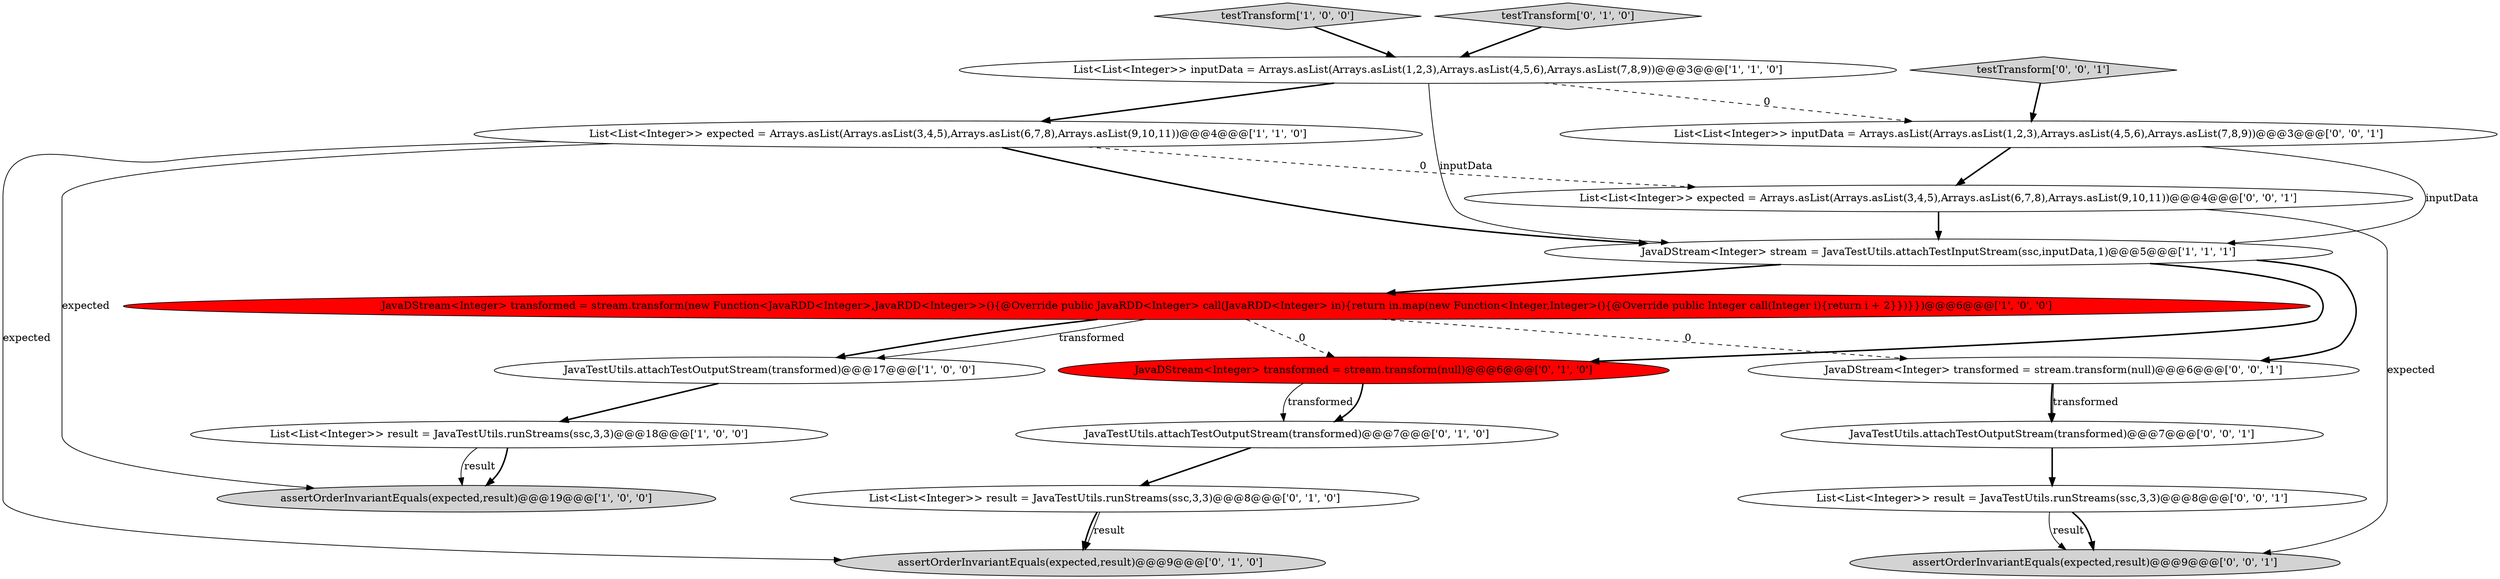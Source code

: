 digraph {
7 [style = filled, label = "assertOrderInvariantEquals(expected,result)@@@19@@@['1', '0', '0']", fillcolor = lightgray, shape = ellipse image = "AAA0AAABBB1BBB"];
4 [style = filled, label = "JavaDStream<Integer> stream = JavaTestUtils.attachTestInputStream(ssc,inputData,1)@@@5@@@['1', '1', '1']", fillcolor = white, shape = ellipse image = "AAA0AAABBB1BBB"];
0 [style = filled, label = "List<List<Integer>> inputData = Arrays.asList(Arrays.asList(1,2,3),Arrays.asList(4,5,6),Arrays.asList(7,8,9))@@@3@@@['1', '1', '0']", fillcolor = white, shape = ellipse image = "AAA0AAABBB1BBB"];
15 [style = filled, label = "JavaDStream<Integer> transformed = stream.transform(null)@@@6@@@['0', '0', '1']", fillcolor = white, shape = ellipse image = "AAA0AAABBB3BBB"];
3 [style = filled, label = "testTransform['1', '0', '0']", fillcolor = lightgray, shape = diamond image = "AAA0AAABBB1BBB"];
16 [style = filled, label = "JavaTestUtils.attachTestOutputStream(transformed)@@@7@@@['0', '0', '1']", fillcolor = white, shape = ellipse image = "AAA0AAABBB3BBB"];
9 [style = filled, label = "JavaTestUtils.attachTestOutputStream(transformed)@@@7@@@['0', '1', '0']", fillcolor = white, shape = ellipse image = "AAA0AAABBB2BBB"];
19 [style = filled, label = "List<List<Integer>> inputData = Arrays.asList(Arrays.asList(1,2,3),Arrays.asList(4,5,6),Arrays.asList(7,8,9))@@@3@@@['0', '0', '1']", fillcolor = white, shape = ellipse image = "AAA0AAABBB3BBB"];
14 [style = filled, label = "testTransform['0', '0', '1']", fillcolor = lightgray, shape = diamond image = "AAA0AAABBB3BBB"];
13 [style = filled, label = "assertOrderInvariantEquals(expected,result)@@@9@@@['0', '0', '1']", fillcolor = lightgray, shape = ellipse image = "AAA0AAABBB3BBB"];
6 [style = filled, label = "JavaDStream<Integer> transformed = stream.transform(new Function<JavaRDD<Integer>,JavaRDD<Integer>>(){@Override public JavaRDD<Integer> call(JavaRDD<Integer> in){return in.map(new Function<Integer,Integer>(){@Override public Integer call(Integer i){return i + 2}})}})@@@6@@@['1', '0', '0']", fillcolor = red, shape = ellipse image = "AAA1AAABBB1BBB"];
17 [style = filled, label = "List<List<Integer>> result = JavaTestUtils.runStreams(ssc,3,3)@@@8@@@['0', '0', '1']", fillcolor = white, shape = ellipse image = "AAA0AAABBB3BBB"];
8 [style = filled, label = "JavaDStream<Integer> transformed = stream.transform(null)@@@6@@@['0', '1', '0']", fillcolor = red, shape = ellipse image = "AAA1AAABBB2BBB"];
10 [style = filled, label = "assertOrderInvariantEquals(expected,result)@@@9@@@['0', '1', '0']", fillcolor = lightgray, shape = ellipse image = "AAA0AAABBB2BBB"];
2 [style = filled, label = "JavaTestUtils.attachTestOutputStream(transformed)@@@17@@@['1', '0', '0']", fillcolor = white, shape = ellipse image = "AAA0AAABBB1BBB"];
11 [style = filled, label = "List<List<Integer>> result = JavaTestUtils.runStreams(ssc,3,3)@@@8@@@['0', '1', '0']", fillcolor = white, shape = ellipse image = "AAA0AAABBB2BBB"];
12 [style = filled, label = "testTransform['0', '1', '0']", fillcolor = lightgray, shape = diamond image = "AAA0AAABBB2BBB"];
5 [style = filled, label = "List<List<Integer>> result = JavaTestUtils.runStreams(ssc,3,3)@@@18@@@['1', '0', '0']", fillcolor = white, shape = ellipse image = "AAA0AAABBB1BBB"];
1 [style = filled, label = "List<List<Integer>> expected = Arrays.asList(Arrays.asList(3,4,5),Arrays.asList(6,7,8),Arrays.asList(9,10,11))@@@4@@@['1', '1', '0']", fillcolor = white, shape = ellipse image = "AAA0AAABBB1BBB"];
18 [style = filled, label = "List<List<Integer>> expected = Arrays.asList(Arrays.asList(3,4,5),Arrays.asList(6,7,8),Arrays.asList(9,10,11))@@@4@@@['0', '0', '1']", fillcolor = white, shape = ellipse image = "AAA0AAABBB3BBB"];
11->10 [style = solid, label="result"];
1->4 [style = bold, label=""];
6->8 [style = dashed, label="0"];
19->18 [style = bold, label=""];
6->2 [style = solid, label="transformed"];
9->11 [style = bold, label=""];
8->9 [style = solid, label="transformed"];
4->6 [style = bold, label=""];
0->4 [style = solid, label="inputData"];
1->10 [style = solid, label="expected"];
0->19 [style = dashed, label="0"];
1->7 [style = solid, label="expected"];
4->15 [style = bold, label=""];
15->16 [style = solid, label="transformed"];
18->13 [style = solid, label="expected"];
14->19 [style = bold, label=""];
1->18 [style = dashed, label="0"];
16->17 [style = bold, label=""];
15->16 [style = bold, label=""];
12->0 [style = bold, label=""];
17->13 [style = solid, label="result"];
3->0 [style = bold, label=""];
6->2 [style = bold, label=""];
18->4 [style = bold, label=""];
6->15 [style = dashed, label="0"];
11->10 [style = bold, label=""];
0->1 [style = bold, label=""];
19->4 [style = solid, label="inputData"];
8->9 [style = bold, label=""];
5->7 [style = bold, label=""];
4->8 [style = bold, label=""];
17->13 [style = bold, label=""];
5->7 [style = solid, label="result"];
2->5 [style = bold, label=""];
}
